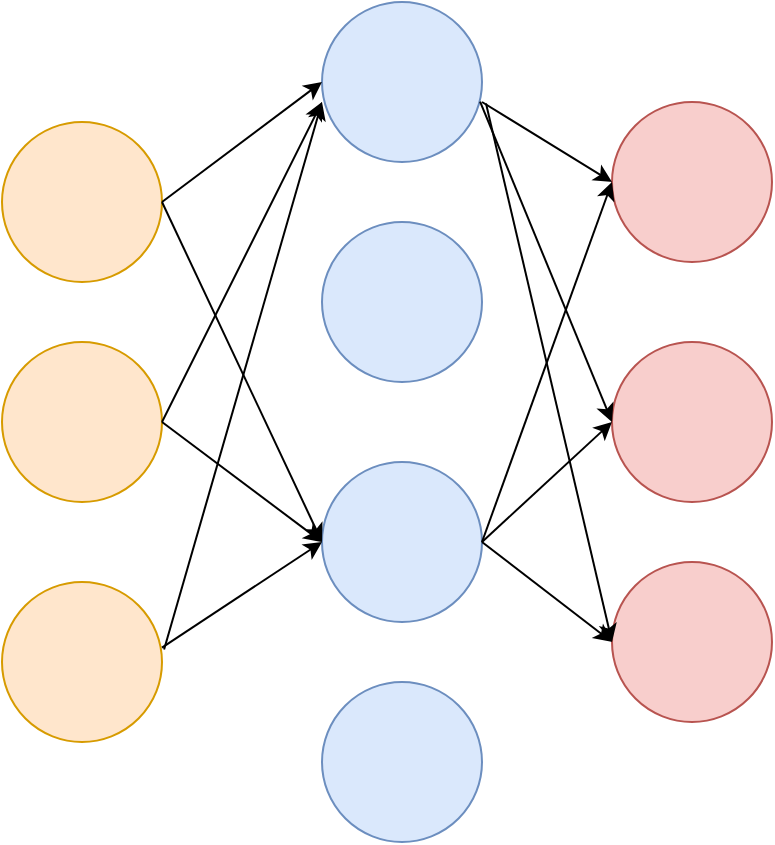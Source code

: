 <mxfile version="14.9.7" type="device"><diagram id="S9Voc0pru5_5DdqwYSFt" name="Page-1"><mxGraphModel dx="1306" dy="740" grid="1" gridSize="10" guides="1" tooltips="1" connect="1" arrows="1" fold="1" page="1" pageScale="1" pageWidth="1169" pageHeight="1654" math="0" shadow="0"><root><mxCell id="0"/><mxCell id="1" parent="0"/><mxCell id="VLmeMEMCI8g8HMSoWZsO-1" value="" style="ellipse;whiteSpace=wrap;html=1;aspect=fixed;fillColor=#ffe6cc;strokeColor=#d79b00;" parent="1" vertex="1"><mxGeometry x="280" y="120" width="80" height="80" as="geometry"/></mxCell><mxCell id="VLmeMEMCI8g8HMSoWZsO-2" value="" style="ellipse;whiteSpace=wrap;html=1;aspect=fixed;fillColor=#ffe6cc;strokeColor=#d79b00;" parent="1" vertex="1"><mxGeometry x="280" y="230" width="80" height="80" as="geometry"/></mxCell><mxCell id="VLmeMEMCI8g8HMSoWZsO-3" value="" style="ellipse;whiteSpace=wrap;html=1;aspect=fixed;fillColor=#ffe6cc;strokeColor=#d79b00;" parent="1" vertex="1"><mxGeometry x="280" y="350" width="80" height="80" as="geometry"/></mxCell><mxCell id="VLmeMEMCI8g8HMSoWZsO-4" value="" style="ellipse;whiteSpace=wrap;html=1;aspect=fixed;fillColor=#dae8fc;strokeColor=#6c8ebf;" parent="1" vertex="1"><mxGeometry x="440" y="60" width="80" height="80" as="geometry"/></mxCell><mxCell id="VLmeMEMCI8g8HMSoWZsO-5" value="" style="ellipse;whiteSpace=wrap;html=1;aspect=fixed;fillColor=#dae8fc;strokeColor=#6c8ebf;" parent="1" vertex="1"><mxGeometry x="440" y="170" width="80" height="80" as="geometry"/></mxCell><mxCell id="VLmeMEMCI8g8HMSoWZsO-6" value="" style="ellipse;whiteSpace=wrap;html=1;aspect=fixed;fillColor=#dae8fc;strokeColor=#6c8ebf;" parent="1" vertex="1"><mxGeometry x="440" y="290" width="80" height="80" as="geometry"/></mxCell><mxCell id="VLmeMEMCI8g8HMSoWZsO-7" value="" style="ellipse;whiteSpace=wrap;html=1;aspect=fixed;fillColor=#dae8fc;strokeColor=#6c8ebf;" parent="1" vertex="1"><mxGeometry x="440" y="400" width="80" height="80" as="geometry"/></mxCell><mxCell id="VLmeMEMCI8g8HMSoWZsO-8" value="" style="ellipse;whiteSpace=wrap;html=1;aspect=fixed;fillColor=#f8cecc;strokeColor=#b85450;" parent="1" vertex="1"><mxGeometry x="585" y="110" width="80" height="80" as="geometry"/></mxCell><mxCell id="VLmeMEMCI8g8HMSoWZsO-9" value="" style="ellipse;whiteSpace=wrap;html=1;aspect=fixed;fillColor=#f8cecc;strokeColor=#b85450;" parent="1" vertex="1"><mxGeometry x="585" y="230" width="80" height="80" as="geometry"/></mxCell><mxCell id="VLmeMEMCI8g8HMSoWZsO-10" value="" style="ellipse;whiteSpace=wrap;html=1;aspect=fixed;fillColor=#f8cecc;strokeColor=#b85450;" parent="1" vertex="1"><mxGeometry x="585" y="340" width="80" height="80" as="geometry"/></mxCell><mxCell id="VLmeMEMCI8g8HMSoWZsO-14" value="" style="endArrow=classic;html=1;exitX=1;exitY=0.5;exitDx=0;exitDy=0;entryX=0;entryY=0.5;entryDx=0;entryDy=0;" parent="1" source="VLmeMEMCI8g8HMSoWZsO-1" target="VLmeMEMCI8g8HMSoWZsO-4" edge="1"><mxGeometry width="50" height="50" relative="1" as="geometry"><mxPoint x="560" y="400" as="sourcePoint"/><mxPoint x="610" y="350" as="targetPoint"/></mxGeometry></mxCell><mxCell id="VLmeMEMCI8g8HMSoWZsO-16" value="" style="endArrow=classic;html=1;exitX=1;exitY=0.5;exitDx=0;exitDy=0;" parent="1" source="VLmeMEMCI8g8HMSoWZsO-2" edge="1"><mxGeometry width="50" height="50" relative="1" as="geometry"><mxPoint x="380" y="180" as="sourcePoint"/><mxPoint x="440" y="110" as="targetPoint"/></mxGeometry></mxCell><mxCell id="VLmeMEMCI8g8HMSoWZsO-18" value="" style="endArrow=classic;html=1;exitX=1;exitY=0.5;exitDx=0;exitDy=0;entryX=0;entryY=0.5;entryDx=0;entryDy=0;" parent="1" source="VLmeMEMCI8g8HMSoWZsO-2" target="VLmeMEMCI8g8HMSoWZsO-6" edge="1"><mxGeometry width="50" height="50" relative="1" as="geometry"><mxPoint x="370" y="280" as="sourcePoint"/><mxPoint x="440" y="220" as="targetPoint"/></mxGeometry></mxCell><mxCell id="VLmeMEMCI8g8HMSoWZsO-20" value="" style="endArrow=classic;html=1;entryX=0;entryY=0.5;entryDx=0;entryDy=0;" parent="1" target="VLmeMEMCI8g8HMSoWZsO-6" edge="1"><mxGeometry width="50" height="50" relative="1" as="geometry"><mxPoint x="360" y="160" as="sourcePoint"/><mxPoint x="460" y="240" as="targetPoint"/></mxGeometry></mxCell><mxCell id="VLmeMEMCI8g8HMSoWZsO-23" value="" style="endArrow=classic;html=1;exitX=1;exitY=0.41;exitDx=0;exitDy=0;exitPerimeter=0;" parent="1" source="VLmeMEMCI8g8HMSoWZsO-3" edge="1"><mxGeometry width="50" height="50" relative="1" as="geometry"><mxPoint x="420" y="330" as="sourcePoint"/><mxPoint x="440" y="330" as="targetPoint"/></mxGeometry></mxCell><mxCell id="VLmeMEMCI8g8HMSoWZsO-25" value="" style="endArrow=classic;html=1;exitX=1.013;exitY=0.422;exitDx=0;exitDy=0;exitPerimeter=0;" parent="1" source="VLmeMEMCI8g8HMSoWZsO-3" edge="1"><mxGeometry width="50" height="50" relative="1" as="geometry"><mxPoint x="440" y="350" as="sourcePoint"/><mxPoint x="440" y="110" as="targetPoint"/></mxGeometry></mxCell><mxCell id="VLmeMEMCI8g8HMSoWZsO-26" value="" style="endArrow=classic;html=1;entryX=0;entryY=0.5;entryDx=0;entryDy=0;" parent="1" target="VLmeMEMCI8g8HMSoWZsO-8" edge="1"><mxGeometry width="50" height="50" relative="1" as="geometry"><mxPoint x="520" y="110" as="sourcePoint"/><mxPoint x="520" y="300" as="targetPoint"/></mxGeometry></mxCell><mxCell id="VLmeMEMCI8g8HMSoWZsO-27" value="" style="endArrow=classic;html=1;exitX=0.988;exitY=0.622;exitDx=0;exitDy=0;entryX=0;entryY=0.5;entryDx=0;entryDy=0;exitPerimeter=0;" parent="1" source="VLmeMEMCI8g8HMSoWZsO-4" target="VLmeMEMCI8g8HMSoWZsO-9" edge="1"><mxGeometry width="50" height="50" relative="1" as="geometry"><mxPoint x="533.04" y="119.76" as="sourcePoint"/><mxPoint x="595" y="160" as="targetPoint"/></mxGeometry></mxCell><mxCell id="VLmeMEMCI8g8HMSoWZsO-32" value="" style="endArrow=classic;html=1;exitX=1;exitY=0.5;exitDx=0;exitDy=0;entryX=0;entryY=0.5;entryDx=0;entryDy=0;" parent="1" source="VLmeMEMCI8g8HMSoWZsO-6" target="VLmeMEMCI8g8HMSoWZsO-9" edge="1"><mxGeometry width="50" height="50" relative="1" as="geometry"><mxPoint x="583.04" y="169.76" as="sourcePoint"/><mxPoint x="580" y="270" as="targetPoint"/></mxGeometry></mxCell><mxCell id="VLmeMEMCI8g8HMSoWZsO-33" value="" style="endArrow=classic;html=1;entryX=0;entryY=0.5;entryDx=0;entryDy=0;" parent="1" target="VLmeMEMCI8g8HMSoWZsO-8" edge="1"><mxGeometry width="50" height="50" relative="1" as="geometry"><mxPoint x="520" y="330" as="sourcePoint"/><mxPoint x="580" y="160" as="targetPoint"/></mxGeometry></mxCell><mxCell id="VLmeMEMCI8g8HMSoWZsO-34" value="" style="endArrow=classic;html=1;entryX=0;entryY=0.5;entryDx=0;entryDy=0;" parent="1" target="VLmeMEMCI8g8HMSoWZsO-10" edge="1"><mxGeometry width="50" height="50" relative="1" as="geometry"><mxPoint x="520" y="330" as="sourcePoint"/><mxPoint x="580" y="380" as="targetPoint"/></mxGeometry></mxCell><mxCell id="DeUmg7Tvb9deJaw_kepX-1" value="" style="shape=image;html=1;verticalAlign=top;verticalLabelPosition=bottom;labelBackgroundColor=#ffffff;imageAspect=0;aspect=fixed;image=https://cdn4.iconfinder.com/data/icons/basic-user-interface-elements/700/exit-delete-remove-close-x-128.png" vertex="1" parent="1"><mxGeometry x="451" y="181" width="58" height="58" as="geometry"/></mxCell><mxCell id="DeUmg7Tvb9deJaw_kepX-2" value="" style="shape=image;html=1;verticalAlign=top;verticalLabelPosition=bottom;labelBackgroundColor=#ffffff;imageAspect=0;aspect=fixed;image=https://cdn4.iconfinder.com/data/icons/basic-user-interface-elements/700/exit-delete-remove-close-x-128.png" vertex="1" parent="1"><mxGeometry x="451" y="411" width="58" height="58" as="geometry"/></mxCell><mxCell id="DeUmg7Tvb9deJaw_kepX-3" value="" style="endArrow=classic;html=1;exitX=1.025;exitY=0.635;exitDx=0;exitDy=0;entryX=0;entryY=0.5;entryDx=0;entryDy=0;exitPerimeter=0;" edge="1" parent="1" source="VLmeMEMCI8g8HMSoWZsO-4" target="VLmeMEMCI8g8HMSoWZsO-10"><mxGeometry width="50" height="50" relative="1" as="geometry"><mxPoint x="529.04" y="119.76" as="sourcePoint"/><mxPoint x="595" y="280" as="targetPoint"/></mxGeometry></mxCell></root></mxGraphModel></diagram></mxfile>